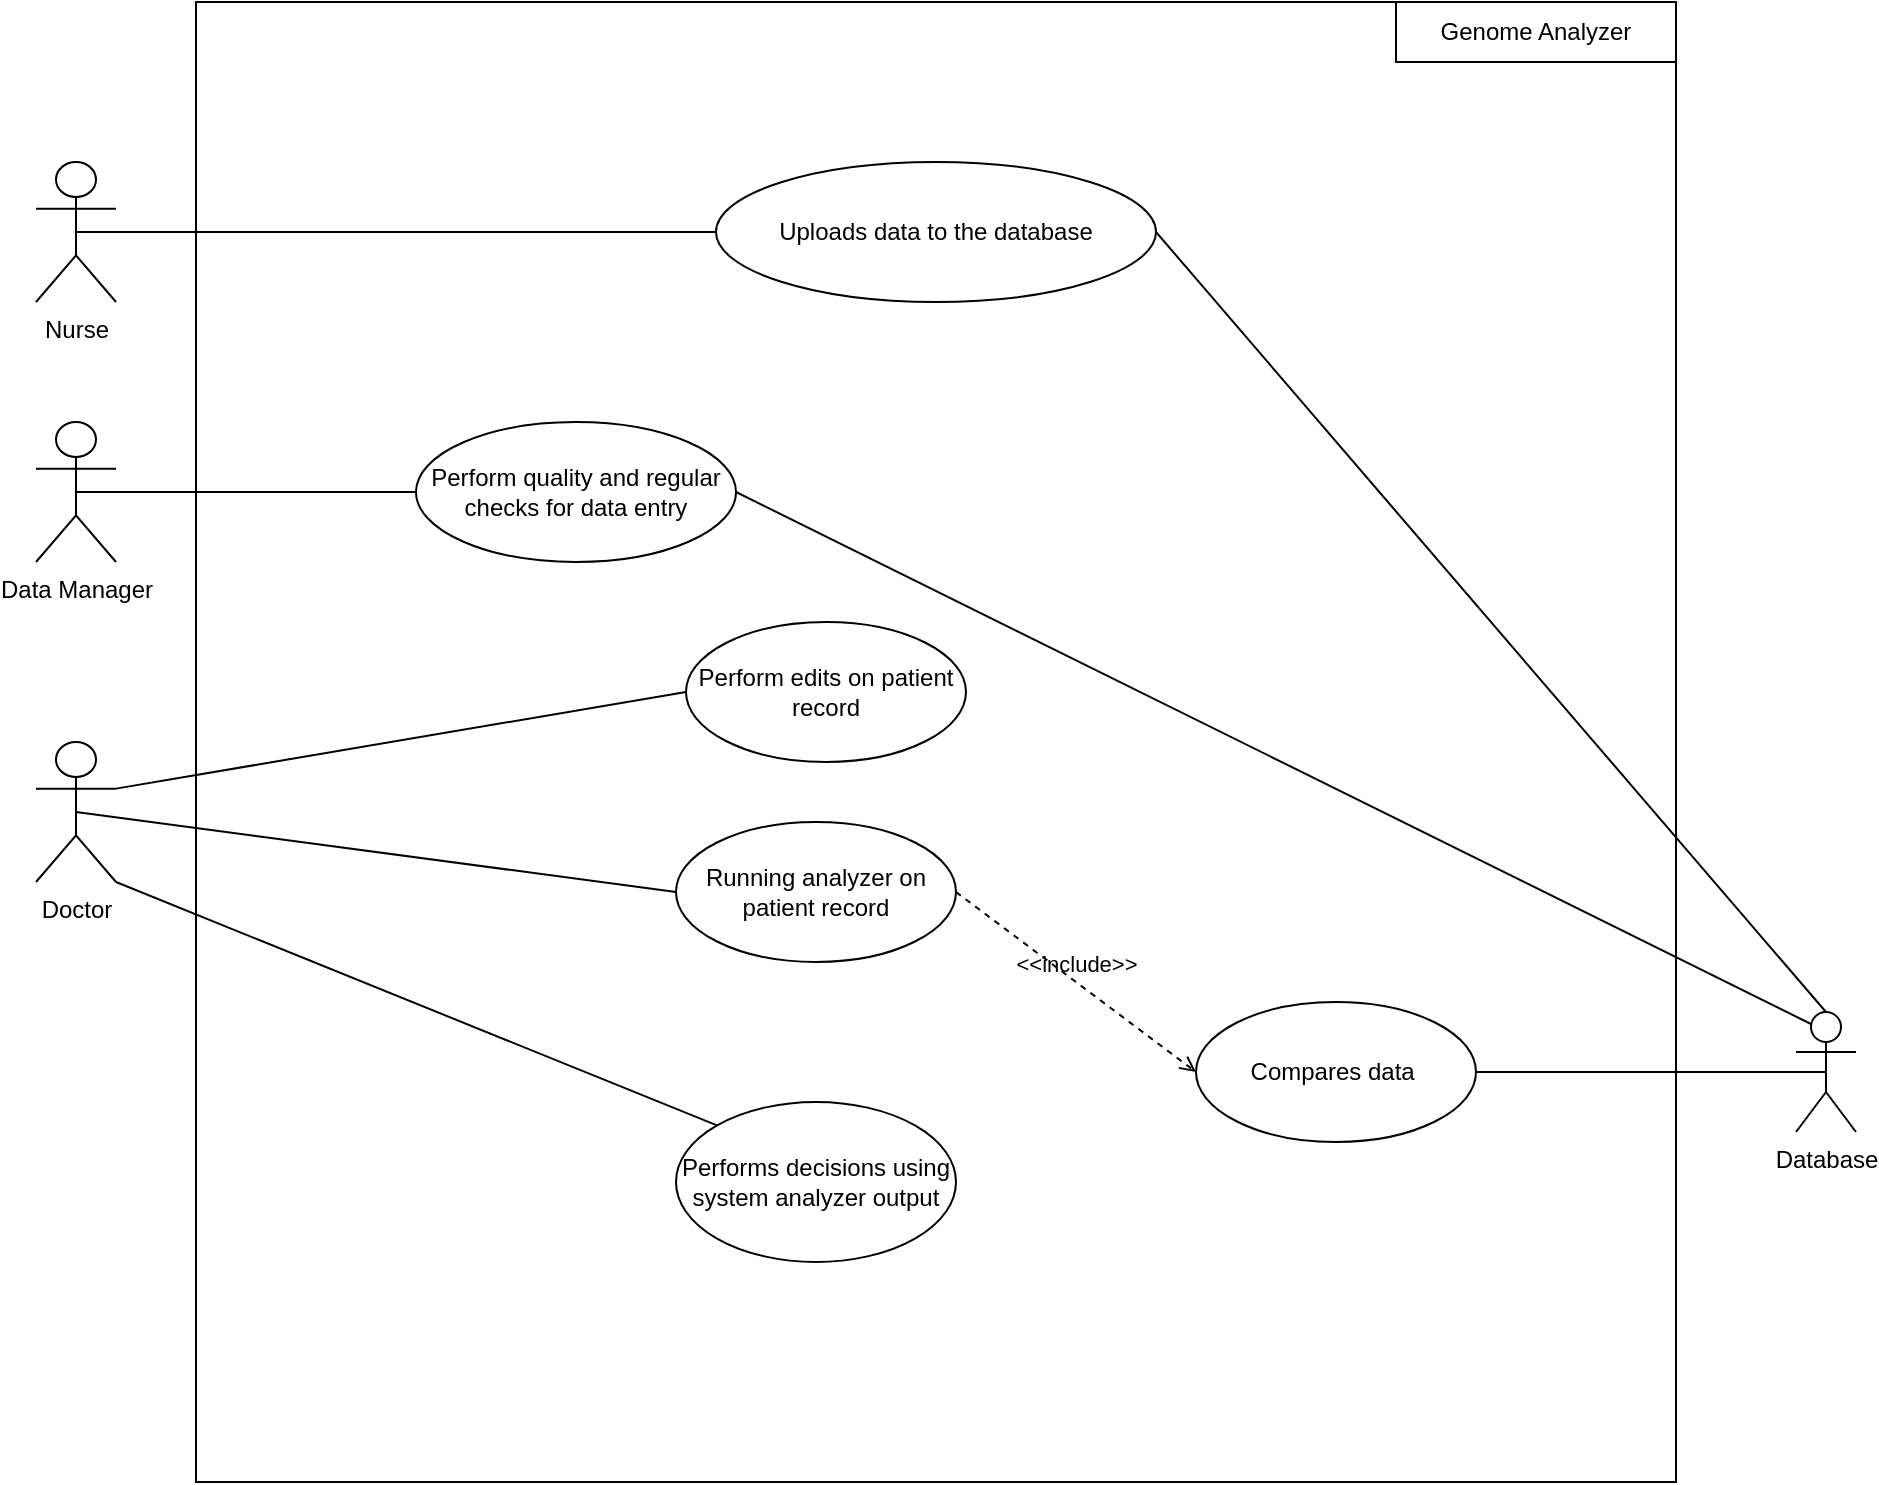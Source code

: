 <mxfile version="14.9.6" type="device"><diagram id="y0VS_0Pk9g4UXldtpHdW" name="Page-1"><mxGraphModel dx="1113" dy="1744" grid="1" gridSize="10" guides="1" tooltips="1" connect="1" arrows="1" fold="1" page="1" pageScale="1" pageWidth="850" pageHeight="1100" math="0" shadow="0"><root><mxCell id="0"/><mxCell id="1" parent="0"/><mxCell id="5jpE_BdvLOSopi4Lx1hW-8" value="" style="whiteSpace=wrap;html=1;aspect=fixed;" vertex="1" parent="1"><mxGeometry x="110" y="-10" width="740" height="740" as="geometry"/></mxCell><mxCell id="5jpE_BdvLOSopi4Lx1hW-2" value="Data Manager" style="shape=umlActor;html=1;verticalLabelPosition=bottom;verticalAlign=top;align=center;" vertex="1" parent="1"><mxGeometry x="30" y="200" width="40" height="70" as="geometry"/></mxCell><mxCell id="5jpE_BdvLOSopi4Lx1hW-3" value="Nurse" style="shape=umlActor;html=1;verticalLabelPosition=bottom;verticalAlign=top;align=center;" vertex="1" parent="1"><mxGeometry x="30" y="70" width="40" height="70" as="geometry"/></mxCell><mxCell id="5jpE_BdvLOSopi4Lx1hW-15" value="Uploads data to the database" style="ellipse;whiteSpace=wrap;html=1;" vertex="1" parent="1"><mxGeometry x="370" y="70" width="220" height="70" as="geometry"/></mxCell><mxCell id="5jpE_BdvLOSopi4Lx1hW-18" value="Database" style="shape=umlActor;html=1;verticalLabelPosition=bottom;verticalAlign=top;align=center;" vertex="1" parent="1"><mxGeometry x="910" y="495" width="30" height="60" as="geometry"/></mxCell><mxCell id="5jpE_BdvLOSopi4Lx1hW-19" value="Compares data&amp;nbsp;" style="ellipse;whiteSpace=wrap;html=1;" vertex="1" parent="1"><mxGeometry x="610" y="490" width="140" height="70" as="geometry"/></mxCell><mxCell id="5jpE_BdvLOSopi4Lx1hW-22" value="Perform quality and regular checks for data entry" style="ellipse;whiteSpace=wrap;html=1;" vertex="1" parent="1"><mxGeometry x="220" y="200" width="160" height="70" as="geometry"/></mxCell><mxCell id="5jpE_BdvLOSopi4Lx1hW-25" value="Doctor" style="shape=umlActor;html=1;verticalLabelPosition=bottom;verticalAlign=top;align=center;" vertex="1" parent="1"><mxGeometry x="30" y="360" width="40" height="70" as="geometry"/></mxCell><mxCell id="5jpE_BdvLOSopi4Lx1hW-26" value="Perform edits on patient record" style="ellipse;whiteSpace=wrap;html=1;" vertex="1" parent="1"><mxGeometry x="355" y="300" width="140" height="70" as="geometry"/></mxCell><mxCell id="5jpE_BdvLOSopi4Lx1hW-27" value="Running analyzer on patient record" style="ellipse;whiteSpace=wrap;html=1;" vertex="1" parent="1"><mxGeometry x="350" y="400" width="140" height="70" as="geometry"/></mxCell><mxCell id="5jpE_BdvLOSopi4Lx1hW-30" value="Performs decisions using system analyzer output" style="ellipse;whiteSpace=wrap;html=1;" vertex="1" parent="1"><mxGeometry x="350" y="540" width="140" height="80" as="geometry"/></mxCell><mxCell id="5jpE_BdvLOSopi4Lx1hW-33" value="&amp;lt;&amp;lt;include&amp;gt;&amp;gt;" style="edgeStyle=none;html=1;endArrow=open;verticalAlign=bottom;dashed=1;labelBackgroundColor=none;exitX=1;exitY=0.5;exitDx=0;exitDy=0;entryX=0;entryY=0.5;entryDx=0;entryDy=0;" edge="1" parent="1" source="5jpE_BdvLOSopi4Lx1hW-27" target="5jpE_BdvLOSopi4Lx1hW-19"><mxGeometry width="160" relative="1" as="geometry"><mxPoint x="370" y="380" as="sourcePoint"/><mxPoint x="530" y="380" as="targetPoint"/></mxGeometry></mxCell><mxCell id="5jpE_BdvLOSopi4Lx1hW-34" value="" style="edgeStyle=none;html=1;endArrow=none;verticalAlign=bottom;entryX=0.5;entryY=0;entryDx=0;entryDy=0;entryPerimeter=0;exitX=1;exitY=0.5;exitDx=0;exitDy=0;" edge="1" parent="1" source="5jpE_BdvLOSopi4Lx1hW-15" target="5jpE_BdvLOSopi4Lx1hW-18"><mxGeometry width="160" relative="1" as="geometry"><mxPoint x="480" y="100" as="sourcePoint"/><mxPoint x="640" y="100" as="targetPoint"/></mxGeometry></mxCell><mxCell id="5jpE_BdvLOSopi4Lx1hW-51" value="Genome Analyzer" style="rounded=0;whiteSpace=wrap;html=1;" vertex="1" parent="1"><mxGeometry x="710" y="-10" width="140" height="30" as="geometry"/></mxCell><mxCell id="5jpE_BdvLOSopi4Lx1hW-52" value="" style="edgeStyle=none;html=1;endArrow=none;verticalAlign=bottom;exitX=1;exitY=0.5;exitDx=0;exitDy=0;entryX=0.25;entryY=0.1;entryDx=0;entryDy=0;entryPerimeter=0;" edge="1" parent="1" source="5jpE_BdvLOSopi4Lx1hW-22" target="5jpE_BdvLOSopi4Lx1hW-18"><mxGeometry width="160" relative="1" as="geometry"><mxPoint x="420" y="230" as="sourcePoint"/><mxPoint x="580" y="230" as="targetPoint"/></mxGeometry></mxCell><mxCell id="5jpE_BdvLOSopi4Lx1hW-56" value="" style="edgeStyle=none;html=1;endArrow=none;verticalAlign=bottom;exitX=0.5;exitY=0.5;exitDx=0;exitDy=0;exitPerimeter=0;entryX=0;entryY=0.5;entryDx=0;entryDy=0;" edge="1" parent="1" source="5jpE_BdvLOSopi4Lx1hW-2" target="5jpE_BdvLOSopi4Lx1hW-22"><mxGeometry width="160" relative="1" as="geometry"><mxPoint x="70" y="235" as="sourcePoint"/><mxPoint x="230" y="235" as="targetPoint"/></mxGeometry></mxCell><mxCell id="5jpE_BdvLOSopi4Lx1hW-57" value="" style="edgeStyle=none;html=1;endArrow=none;verticalAlign=bottom;exitX=1;exitY=0.333;exitDx=0;exitDy=0;exitPerimeter=0;entryX=0;entryY=0.5;entryDx=0;entryDy=0;" edge="1" parent="1" source="5jpE_BdvLOSopi4Lx1hW-25" target="5jpE_BdvLOSopi4Lx1hW-26"><mxGeometry width="160" relative="1" as="geometry"><mxPoint x="170" y="370" as="sourcePoint"/><mxPoint x="330" y="370" as="targetPoint"/></mxGeometry></mxCell><mxCell id="5jpE_BdvLOSopi4Lx1hW-58" value="" style="edgeStyle=none;html=1;endArrow=none;verticalAlign=bottom;exitX=0.5;exitY=0.5;exitDx=0;exitDy=0;exitPerimeter=0;entryX=0;entryY=0.5;entryDx=0;entryDy=0;" edge="1" parent="1" source="5jpE_BdvLOSopi4Lx1hW-25" target="5jpE_BdvLOSopi4Lx1hW-27"><mxGeometry width="160" relative="1" as="geometry"><mxPoint x="130" y="400" as="sourcePoint"/><mxPoint x="290" y="400" as="targetPoint"/></mxGeometry></mxCell><mxCell id="5jpE_BdvLOSopi4Lx1hW-59" value="" style="edgeStyle=none;html=1;endArrow=none;verticalAlign=bottom;exitX=1;exitY=1;exitDx=0;exitDy=0;exitPerimeter=0;entryX=0;entryY=0;entryDx=0;entryDy=0;" edge="1" parent="1" source="5jpE_BdvLOSopi4Lx1hW-25" target="5jpE_BdvLOSopi4Lx1hW-30"><mxGeometry width="160" relative="1" as="geometry"><mxPoint x="140" y="470" as="sourcePoint"/><mxPoint x="300" y="470" as="targetPoint"/></mxGeometry></mxCell><mxCell id="5jpE_BdvLOSopi4Lx1hW-60" value="" style="edgeStyle=none;html=1;endArrow=none;verticalAlign=bottom;exitX=0.5;exitY=0.5;exitDx=0;exitDy=0;exitPerimeter=0;entryX=0;entryY=0.5;entryDx=0;entryDy=0;" edge="1" parent="1" source="5jpE_BdvLOSopi4Lx1hW-3" target="5jpE_BdvLOSopi4Lx1hW-15"><mxGeometry width="160" relative="1" as="geometry"><mxPoint x="160" y="110" as="sourcePoint"/><mxPoint x="320" y="110" as="targetPoint"/></mxGeometry></mxCell><mxCell id="5jpE_BdvLOSopi4Lx1hW-61" value="" style="edgeStyle=none;html=1;endArrow=none;verticalAlign=bottom;entryX=0.5;entryY=0.5;entryDx=0;entryDy=0;entryPerimeter=0;exitX=1;exitY=0.5;exitDx=0;exitDy=0;" edge="1" parent="1" source="5jpE_BdvLOSopi4Lx1hW-19" target="5jpE_BdvLOSopi4Lx1hW-18"><mxGeometry width="160" relative="1" as="geometry"><mxPoint x="700" y="610" as="sourcePoint"/><mxPoint x="860" y="610" as="targetPoint"/></mxGeometry></mxCell></root></mxGraphModel></diagram></mxfile>
